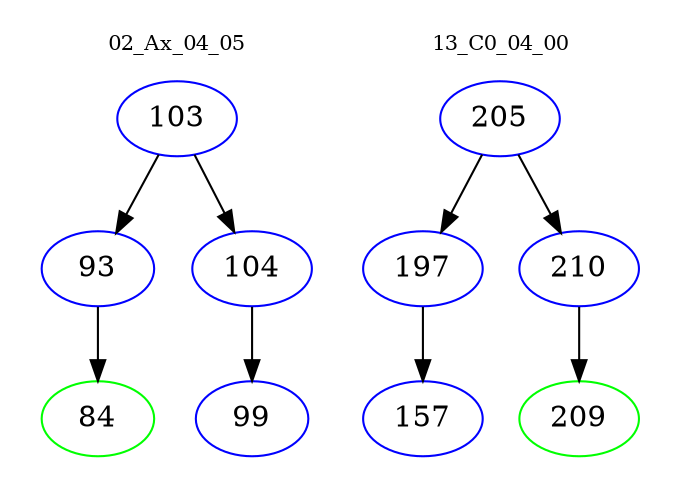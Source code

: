 digraph{
subgraph cluster_0 {
color = white
label = "02_Ax_04_05";
fontsize=10;
T0_103 [label="103", color="blue"]
T0_103 -> T0_93 [color="black"]
T0_93 [label="93", color="blue"]
T0_93 -> T0_84 [color="black"]
T0_84 [label="84", color="green"]
T0_103 -> T0_104 [color="black"]
T0_104 [label="104", color="blue"]
T0_104 -> T0_99 [color="black"]
T0_99 [label="99", color="blue"]
}
subgraph cluster_1 {
color = white
label = "13_C0_04_00";
fontsize=10;
T1_205 [label="205", color="blue"]
T1_205 -> T1_197 [color="black"]
T1_197 [label="197", color="blue"]
T1_197 -> T1_157 [color="black"]
T1_157 [label="157", color="blue"]
T1_205 -> T1_210 [color="black"]
T1_210 [label="210", color="blue"]
T1_210 -> T1_209 [color="black"]
T1_209 [label="209", color="green"]
}
}

